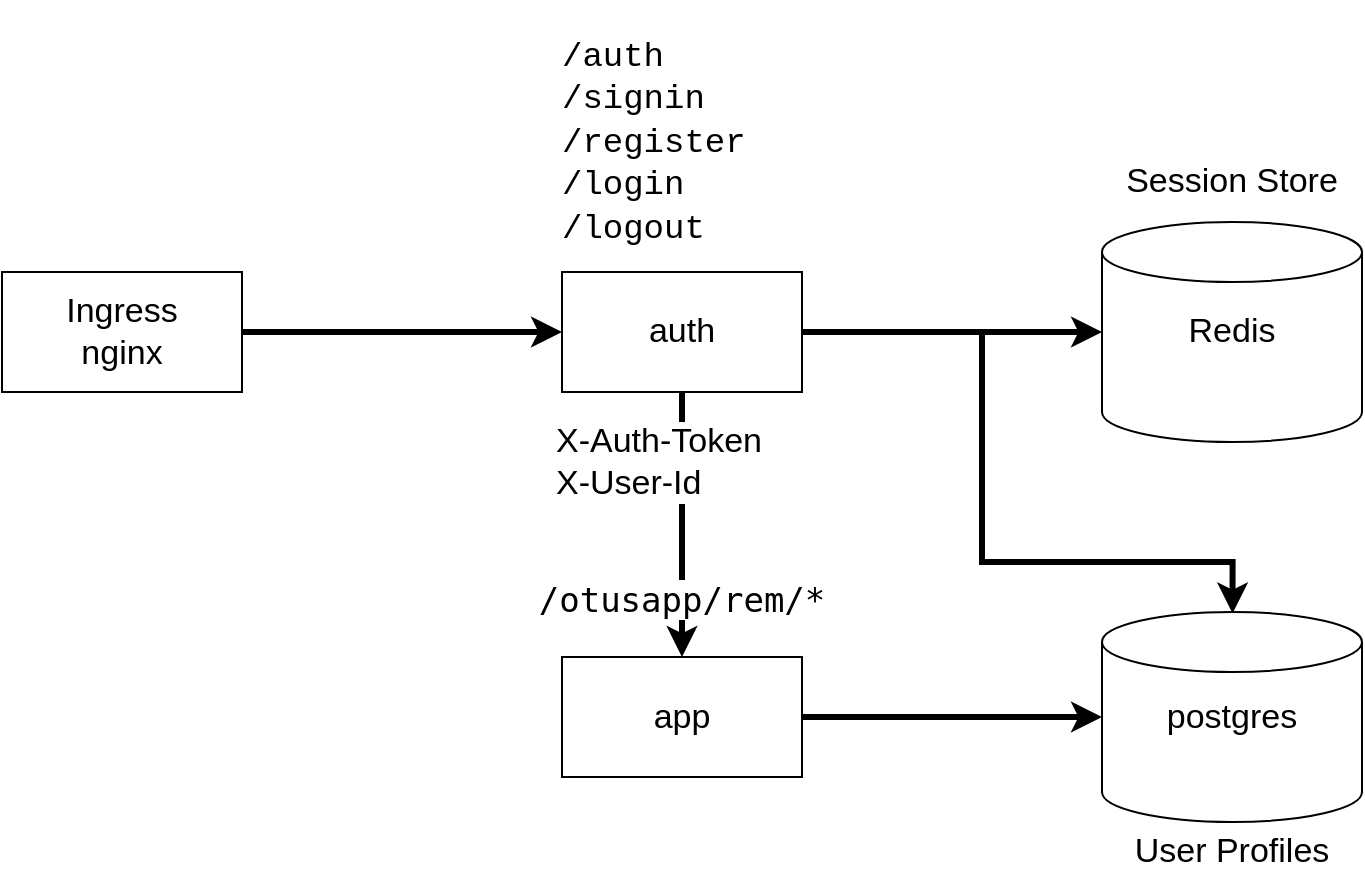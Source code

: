<mxfile version="13.6.2" type="device"><diagram id="3siUvhT8jVGxrZ5KJDXP" name="Page-1"><mxGraphModel dx="749" dy="666" grid="1" gridSize="10" guides="1" tooltips="1" connect="1" arrows="1" fold="1" page="1" pageScale="1" pageWidth="1100" pageHeight="850" math="0" shadow="0"><root><mxCell id="0"/><mxCell id="1" parent="0"/><mxCell id="PuTfUa3CQnEDESv8ar8j-7" style="edgeStyle=orthogonalEdgeStyle;rounded=0;orthogonalLoop=1;jettySize=auto;html=1;fontSize=17;strokeWidth=3;" edge="1" parent="1" source="PuTfUa3CQnEDESv8ar8j-1" target="PuTfUa3CQnEDESv8ar8j-3"><mxGeometry relative="1" as="geometry"/></mxCell><mxCell id="PuTfUa3CQnEDESv8ar8j-1" value="Ingress&lt;br style=&quot;font-size: 17px;&quot;&gt;nginx" style="rounded=0;whiteSpace=wrap;html=1;fontSize=17;" vertex="1" parent="1"><mxGeometry x="30" y="135" width="120" height="60" as="geometry"/></mxCell><mxCell id="PuTfUa3CQnEDESv8ar8j-2" value="Redis" style="shape=cylinder2;whiteSpace=wrap;html=1;boundedLbl=1;backgroundOutline=1;size=15;fontSize=17;" vertex="1" parent="1"><mxGeometry x="580" y="110" width="130" height="110" as="geometry"/></mxCell><mxCell id="PuTfUa3CQnEDESv8ar8j-12" style="edgeStyle=orthogonalEdgeStyle;rounded=0;orthogonalLoop=1;jettySize=auto;html=1;fontSize=17;strokeWidth=3;" edge="1" parent="1" source="PuTfUa3CQnEDESv8ar8j-3" target="PuTfUa3CQnEDESv8ar8j-6"><mxGeometry relative="1" as="geometry"/></mxCell><mxCell id="PuTfUa3CQnEDESv8ar8j-15" style="edgeStyle=orthogonalEdgeStyle;rounded=0;orthogonalLoop=1;jettySize=auto;html=1;entryX=0.502;entryY=0.007;entryDx=0;entryDy=0;entryPerimeter=0;fontFamily=Helvetica;fontSize=17;strokeWidth=3;" edge="1" parent="1" source="PuTfUa3CQnEDESv8ar8j-3" target="PuTfUa3CQnEDESv8ar8j-5"><mxGeometry relative="1" as="geometry"><Array as="points"><mxPoint x="520" y="165"/><mxPoint x="520" y="280"/><mxPoint x="645" y="280"/></Array></mxGeometry></mxCell><mxCell id="PuTfUa3CQnEDESv8ar8j-3" value="auth" style="rounded=0;whiteSpace=wrap;html=1;fontSize=17;" vertex="1" parent="1"><mxGeometry x="310" y="135" width="120" height="60" as="geometry"/></mxCell><mxCell id="PuTfUa3CQnEDESv8ar8j-5" value="postgres" style="shape=cylinder2;whiteSpace=wrap;html=1;boundedLbl=1;backgroundOutline=1;size=15;fontSize=17;" vertex="1" parent="1"><mxGeometry x="580" y="305" width="130" height="105" as="geometry"/></mxCell><mxCell id="PuTfUa3CQnEDESv8ar8j-13" style="edgeStyle=orthogonalEdgeStyle;rounded=0;orthogonalLoop=1;jettySize=auto;html=1;entryX=0;entryY=0.5;entryDx=0;entryDy=0;entryPerimeter=0;fontSize=17;strokeWidth=3;" edge="1" parent="1" source="PuTfUa3CQnEDESv8ar8j-6" target="PuTfUa3CQnEDESv8ar8j-5"><mxGeometry relative="1" as="geometry"/></mxCell><mxCell id="PuTfUa3CQnEDESv8ar8j-6" value="app" style="rounded=0;whiteSpace=wrap;html=1;fontSize=17;" vertex="1" parent="1"><mxGeometry x="310" y="327.5" width="120" height="60" as="geometry"/></mxCell><mxCell id="PuTfUa3CQnEDESv8ar8j-10" value="" style="endArrow=classic;html=1;exitX=1;exitY=0.5;exitDx=0;exitDy=0;entryX=0;entryY=0.5;entryDx=0;entryDy=0;entryPerimeter=0;fontSize=17;strokeWidth=3;" edge="1" parent="1" source="PuTfUa3CQnEDESv8ar8j-3" target="PuTfUa3CQnEDESv8ar8j-2"><mxGeometry width="50" height="50" relative="1" as="geometry"><mxPoint x="400" y="210" as="sourcePoint"/><mxPoint x="450" y="160" as="targetPoint"/></mxGeometry></mxCell><mxCell id="PuTfUa3CQnEDESv8ar8j-14" value="&lt;pre style=&quot;font-family: &amp;#34;fira code&amp;#34; , monospace ; font-size: 17px&quot;&gt;&lt;span style=&quot;background-color: rgb(255 , 255 , 255) ; font-size: 17px&quot;&gt;/otusapp/rem/*&lt;/span&gt;&lt;/pre&gt;" style="text;html=1;strokeColor=none;fillColor=none;align=center;verticalAlign=middle;whiteSpace=wrap;rounded=0;fontSize=17;" vertex="1" parent="1"><mxGeometry x="310" y="289" width="120" height="20" as="geometry"/></mxCell><mxCell id="PuTfUa3CQnEDESv8ar8j-16" value="&lt;p style=&quot;line-height: 100% ; font-size: 17px&quot;&gt;&lt;/p&gt;&lt;font face=&quot;Courier New&quot;&gt;&lt;span style=&quot;background-color: rgb(255 , 255 , 255)&quot;&gt;/auth&lt;br&gt;&lt;/span&gt;/signin&lt;br&gt;&lt;span style=&quot;background-color: rgb(255 , 255 , 255)&quot;&gt;/register&lt;br&gt;&lt;/span&gt;/login&lt;br&gt;/logout&lt;/font&gt;&lt;br&gt;&lt;p style=&quot;font-size: 17px&quot;&gt;&lt;/p&gt;" style="text;html=1;strokeColor=none;fillColor=none;align=left;verticalAlign=middle;whiteSpace=wrap;rounded=0;fontSize=17;spacing=0;" vertex="1" parent="1"><mxGeometry x="310" y="20" width="120" height="100" as="geometry"/></mxCell><mxCell id="PuTfUa3CQnEDESv8ar8j-17" value="Session Store" style="text;html=1;strokeColor=none;fillColor=none;align=center;verticalAlign=middle;whiteSpace=wrap;rounded=0;fontFamily=Helvetica;fontSize=17;" vertex="1" parent="1"><mxGeometry x="590" y="80" width="110" height="20" as="geometry"/></mxCell><mxCell id="PuTfUa3CQnEDESv8ar8j-18" value="User Profiles" style="text;html=1;strokeColor=none;fillColor=none;align=center;verticalAlign=middle;whiteSpace=wrap;rounded=0;fontFamily=Helvetica;fontSize=17;" vertex="1" parent="1"><mxGeometry x="590" y="415" width="110" height="20" as="geometry"/></mxCell><mxCell id="PuTfUa3CQnEDESv8ar8j-20" value="X-Auth-Token&lt;br&gt;X-User-Id" style="text;html=1;strokeColor=none;fillColor=none;align=left;verticalAlign=middle;whiteSpace=wrap;rounded=0;fontFamily=Helvetica;fontSize=17;labelBackgroundColor=#ffffff;" vertex="1" parent="1"><mxGeometry x="305" y="210" width="130" height="40" as="geometry"/></mxCell></root></mxGraphModel></diagram></mxfile>